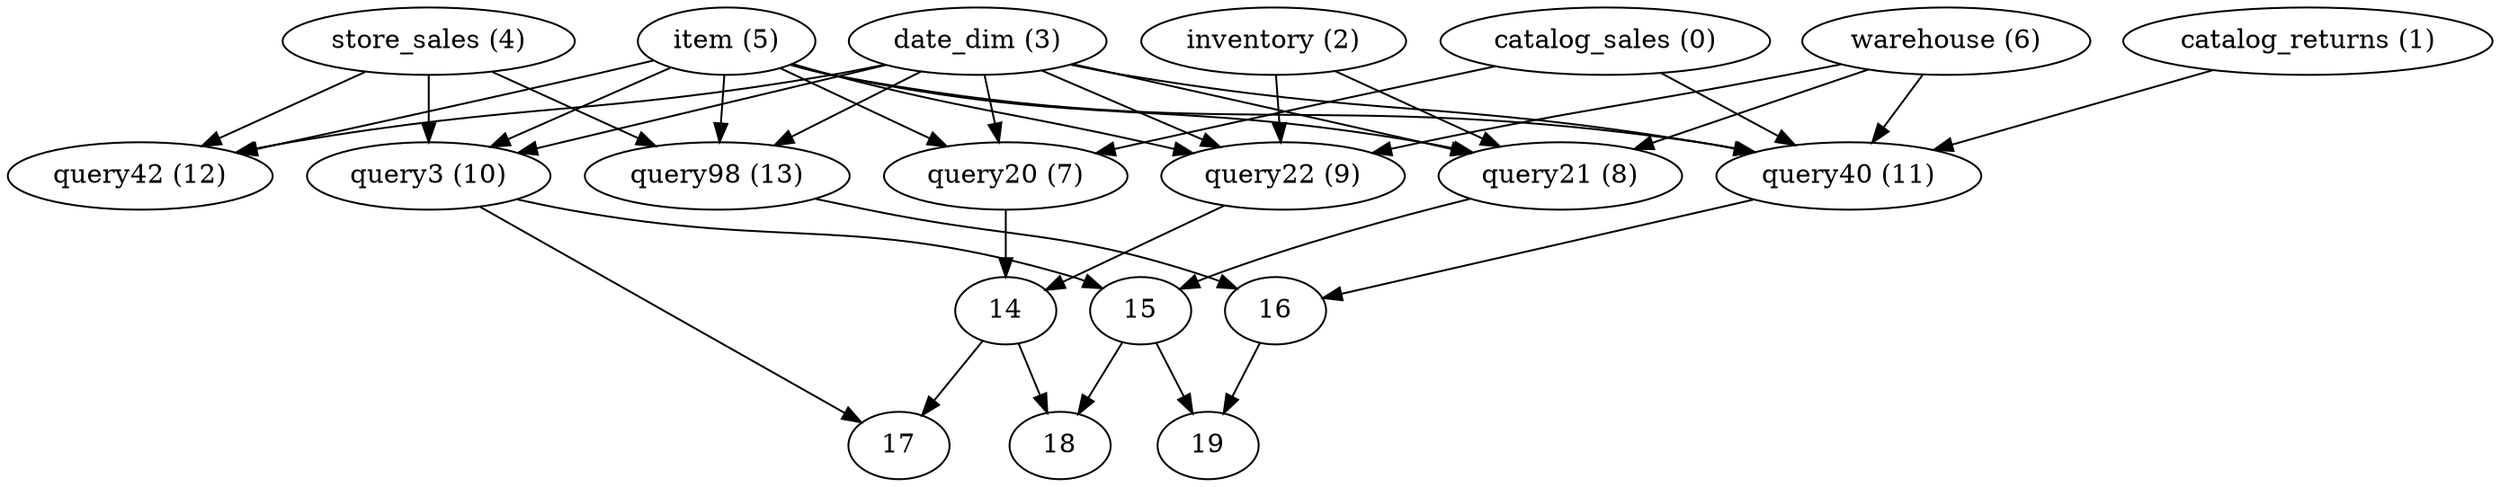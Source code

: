 digraph lala {	0 [label="catalog_sales (0)"];
	1 [label="catalog_returns (1)"];
	2 [label="inventory (2)"];
	3 [label="date_dim (3)"];
	4 [label="store_sales (4)"];
	5 [label="item (5)"];
	6 [label="warehouse (6)"];
	7 [label="query20 (7)"];
	8 [label="query21 (8)"];
	9 [label="query22 (9)"];
	10 [label="query3 (10)"];
	11 [label="query40 (11)"];
	12 [label="query42 (12)"];
	13 [label="query98 (13)"];
	14 [label="14"];
	15 [label="15"];
	16 [label="16"];
	14 [label="14"];
	15 [label="15"];
	16 [label="16"];
	17 [label="17"];
	18 [label="18"];
	19 [label="19"];	
	0 -> 7;
	3 -> 7;
	5 -> 7;
	3 -> 8;
	2 -> 8;
	5 -> 8;
	6 -> 8;
	3 -> 9;
	2 -> 9;
	5 -> 9;
	6 -> 9;
	3 -> 10;
	5 -> 10;
	4 -> 10;
	1 -> 11;
	0 -> 11;
	3 -> 11;
	5 -> 11;
	6 -> 11;
	3 -> 12;
	5 -> 12;
	4 -> 12;
	3 -> 13;
	5 -> 13;
	4 -> 13;
	7 -> 14;
	9 -> 14;
	8 -> 15;
	10 -> 15;
	11 -> 16;
	13 -> 16;
	10 -> 17;
	14 -> 17;
	14 -> 18;
	15 -> 18;
	15 -> 19;
	16 -> 19;
}